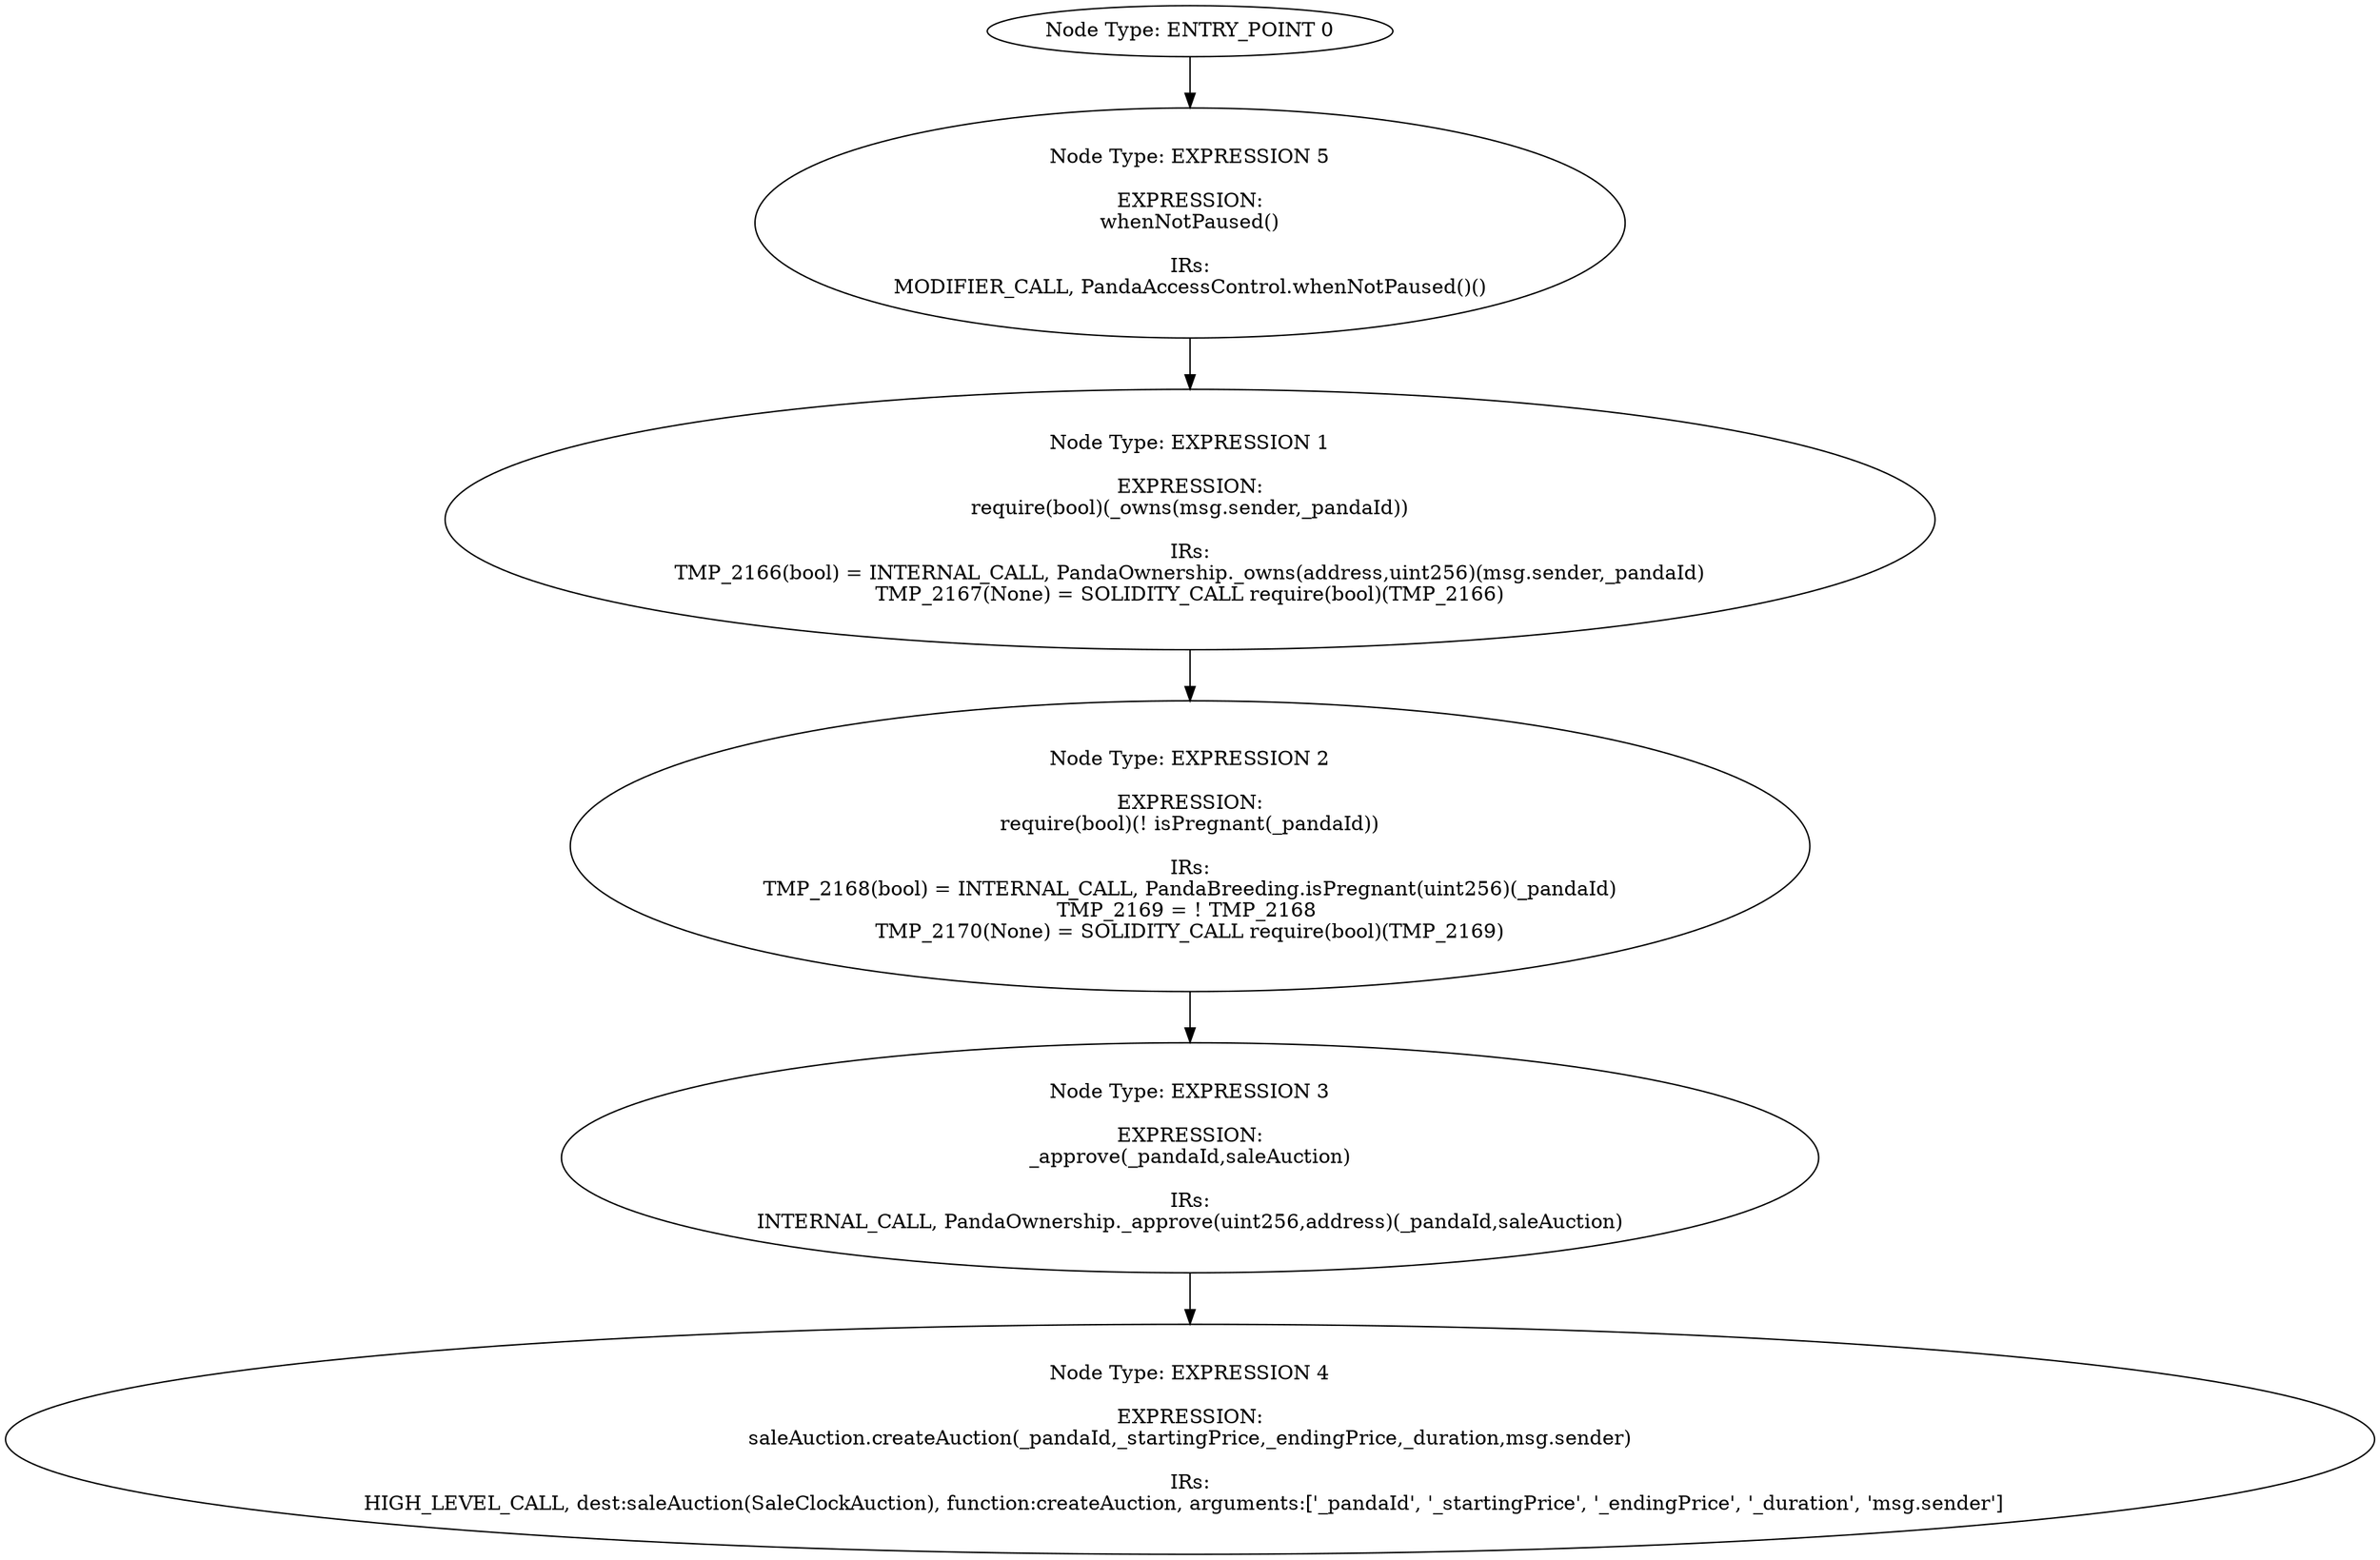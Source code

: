 digraph{
0[label="Node Type: ENTRY_POINT 0
"];
0->5;
1[label="Node Type: EXPRESSION 1

EXPRESSION:
require(bool)(_owns(msg.sender,_pandaId))

IRs:
TMP_2166(bool) = INTERNAL_CALL, PandaOwnership._owns(address,uint256)(msg.sender,_pandaId)
TMP_2167(None) = SOLIDITY_CALL require(bool)(TMP_2166)"];
1->2;
2[label="Node Type: EXPRESSION 2

EXPRESSION:
require(bool)(! isPregnant(_pandaId))

IRs:
TMP_2168(bool) = INTERNAL_CALL, PandaBreeding.isPregnant(uint256)(_pandaId)
TMP_2169 = ! TMP_2168 
TMP_2170(None) = SOLIDITY_CALL require(bool)(TMP_2169)"];
2->3;
3[label="Node Type: EXPRESSION 3

EXPRESSION:
_approve(_pandaId,saleAuction)

IRs:
INTERNAL_CALL, PandaOwnership._approve(uint256,address)(_pandaId,saleAuction)"];
3->4;
4[label="Node Type: EXPRESSION 4

EXPRESSION:
saleAuction.createAuction(_pandaId,_startingPrice,_endingPrice,_duration,msg.sender)

IRs:
HIGH_LEVEL_CALL, dest:saleAuction(SaleClockAuction), function:createAuction, arguments:['_pandaId', '_startingPrice', '_endingPrice', '_duration', 'msg.sender']  "];
5[label="Node Type: EXPRESSION 5

EXPRESSION:
whenNotPaused()

IRs:
MODIFIER_CALL, PandaAccessControl.whenNotPaused()()"];
5->1;
}
